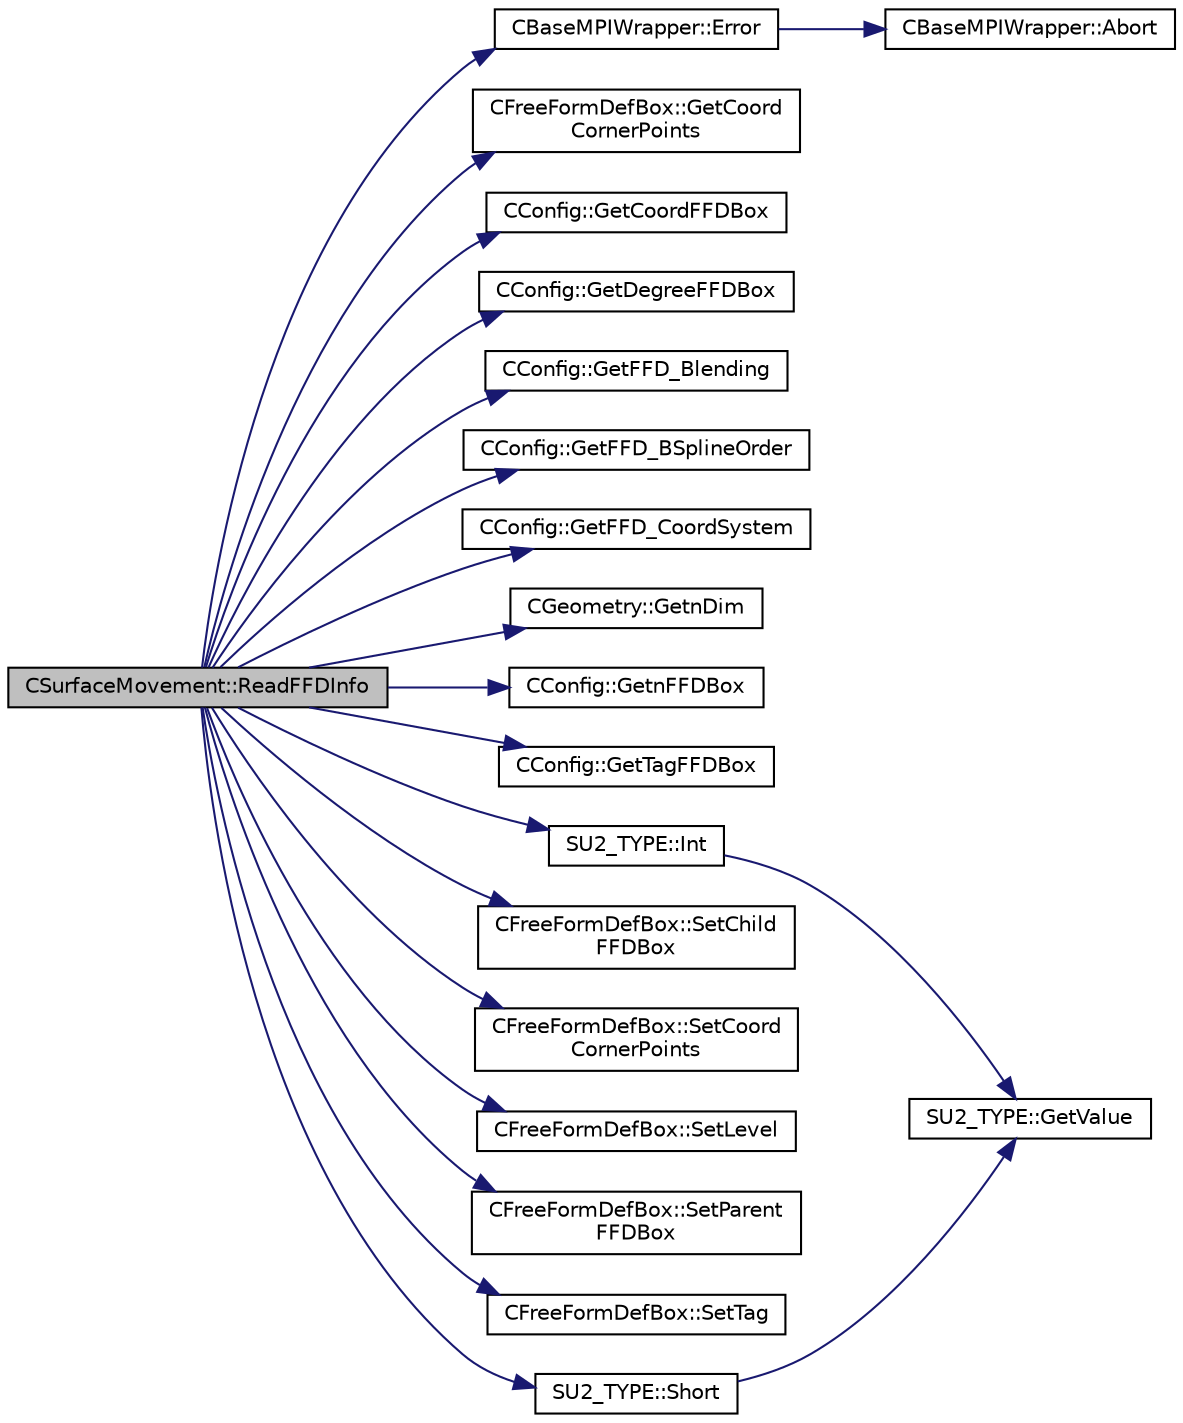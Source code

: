 digraph "CSurfaceMovement::ReadFFDInfo"
{
 // LATEX_PDF_SIZE
  edge [fontname="Helvetica",fontsize="10",labelfontname="Helvetica",labelfontsize="10"];
  node [fontname="Helvetica",fontsize="10",shape=record];
  rankdir="LR";
  Node1 [label="CSurfaceMovement::ReadFFDInfo",height=0.2,width=0.4,color="black", fillcolor="grey75", style="filled", fontcolor="black",tooltip="Read the free form information from the grid input file."];
  Node1 -> Node2 [color="midnightblue",fontsize="10",style="solid",fontname="Helvetica"];
  Node2 [label="CBaseMPIWrapper::Error",height=0.2,width=0.4,color="black", fillcolor="white", style="filled",URL="$classCBaseMPIWrapper.html#a04457c47629bda56704e6a8804833eeb",tooltip=" "];
  Node2 -> Node3 [color="midnightblue",fontsize="10",style="solid",fontname="Helvetica"];
  Node3 [label="CBaseMPIWrapper::Abort",height=0.2,width=0.4,color="black", fillcolor="white", style="filled",URL="$classCBaseMPIWrapper.html#af7297d861dca86b45cf561b6ab642e8f",tooltip=" "];
  Node1 -> Node4 [color="midnightblue",fontsize="10",style="solid",fontname="Helvetica"];
  Node4 [label="CFreeFormDefBox::GetCoord\lCornerPoints",height=0.2,width=0.4,color="black", fillcolor="white", style="filled",URL="$classCFreeFormDefBox.html#a0d9cc216d53327e239b7b75173ff3b9a",tooltip="Get the coordinates of the corner points."];
  Node1 -> Node5 [color="midnightblue",fontsize="10",style="solid",fontname="Helvetica"];
  Node5 [label="CConfig::GetCoordFFDBox",height=0.2,width=0.4,color="black", fillcolor="white", style="filled",URL="$classCConfig.html#a0f97861d7423b25b29911e2f0e7a88aa",tooltip="Get the coordinates of the FFD corner points."];
  Node1 -> Node6 [color="midnightblue",fontsize="10",style="solid",fontname="Helvetica"];
  Node6 [label="CConfig::GetDegreeFFDBox",height=0.2,width=0.4,color="black", fillcolor="white", style="filled",URL="$classCConfig.html#abf1d289f10c8de4f5c498c3c1b6e0027",tooltip="Get the degree of the FFD corner points."];
  Node1 -> Node7 [color="midnightblue",fontsize="10",style="solid",fontname="Helvetica"];
  Node7 [label="CConfig::GetFFD_Blending",height=0.2,width=0.4,color="black", fillcolor="white", style="filled",URL="$classCConfig.html#aff8f28391b7ff18c0b9b2564551f4283",tooltip="Get the kind of FFD Blending function."];
  Node1 -> Node8 [color="midnightblue",fontsize="10",style="solid",fontname="Helvetica"];
  Node8 [label="CConfig::GetFFD_BSplineOrder",height=0.2,width=0.4,color="black", fillcolor="white", style="filled",URL="$classCConfig.html#a6ce10b50d5aacbf95fec5dcd1af4c8c3",tooltip="Get the kind BSpline Order in i,j,k direction."];
  Node1 -> Node9 [color="midnightblue",fontsize="10",style="solid",fontname="Helvetica"];
  Node9 [label="CConfig::GetFFD_CoordSystem",height=0.2,width=0.4,color="black", fillcolor="white", style="filled",URL="$classCConfig.html#a021684afea5232355bfac7c66291f745",tooltip="Get the coordinate system that we are going to use to define the FFD."];
  Node1 -> Node10 [color="midnightblue",fontsize="10",style="solid",fontname="Helvetica"];
  Node10 [label="CGeometry::GetnDim",height=0.2,width=0.4,color="black", fillcolor="white", style="filled",URL="$classCGeometry.html#ace7f7fe876f629f5bd5f92d4805a1a4b",tooltip="Get number of coordinates."];
  Node1 -> Node11 [color="midnightblue",fontsize="10",style="solid",fontname="Helvetica"];
  Node11 [label="CConfig::GetnFFDBox",height=0.2,width=0.4,color="black", fillcolor="white", style="filled",URL="$classCConfig.html#a666e3d703600e4182e5434c7194d1cb2",tooltip="Get the number of FFD boxes."];
  Node1 -> Node12 [color="midnightblue",fontsize="10",style="solid",fontname="Helvetica"];
  Node12 [label="CConfig::GetTagFFDBox",height=0.2,width=0.4,color="black", fillcolor="white", style="filled",URL="$classCConfig.html#a4f1ddc66eaee8f6667a2a902419c771e",tooltip="Get the FFD Tag of a particular FFD box."];
  Node1 -> Node13 [color="midnightblue",fontsize="10",style="solid",fontname="Helvetica"];
  Node13 [label="SU2_TYPE::Int",height=0.2,width=0.4,color="black", fillcolor="white", style="filled",URL="$namespaceSU2__TYPE.html#a6b48817766d8a6486caa2807a52f6bae",tooltip="Casts the primitive value to int (uses GetValue, already implemented for each type)."];
  Node13 -> Node14 [color="midnightblue",fontsize="10",style="solid",fontname="Helvetica"];
  Node14 [label="SU2_TYPE::GetValue",height=0.2,width=0.4,color="black", fillcolor="white", style="filled",URL="$namespaceSU2__TYPE.html#adf52a59d6f4e578f7915ec9abbf7cb22",tooltip="Get the (primitive) value of the datatype (needs to be specialized for active types)."];
  Node1 -> Node15 [color="midnightblue",fontsize="10",style="solid",fontname="Helvetica"];
  Node15 [label="CFreeFormDefBox::SetChild\lFFDBox",height=0.2,width=0.4,color="black", fillcolor="white", style="filled",URL="$classCFreeFormDefBox.html#a63b8aec22c3d7e8ed2638376fe6a4524",tooltip="Add to the vector of child FFDBoxes a new FFD FFDBox."];
  Node1 -> Node16 [color="midnightblue",fontsize="10",style="solid",fontname="Helvetica"];
  Node16 [label="CFreeFormDefBox::SetCoord\lCornerPoints",height=0.2,width=0.4,color="black", fillcolor="white", style="filled",URL="$classCFreeFormDefBox.html#a4dd4d6054d473146b7096c0091c04933",tooltip="Set the coordinates of the corner points."];
  Node1 -> Node17 [color="midnightblue",fontsize="10",style="solid",fontname="Helvetica"];
  Node17 [label="CFreeFormDefBox::SetLevel",height=0.2,width=0.4,color="black", fillcolor="white", style="filled",URL="$classCFreeFormDefBox.html#a389077591c3bd608580b4e01ed3003fb",tooltip="Set the nested level of the FFDBox."];
  Node1 -> Node18 [color="midnightblue",fontsize="10",style="solid",fontname="Helvetica"];
  Node18 [label="CFreeFormDefBox::SetParent\lFFDBox",height=0.2,width=0.4,color="black", fillcolor="white", style="filled",URL="$classCFreeFormDefBox.html#a3d02cc5a05456eaca22541cecd181848",tooltip="Add to the vector of parent FFDBoxes a new FFD FFDBox."];
  Node1 -> Node19 [color="midnightblue",fontsize="10",style="solid",fontname="Helvetica"];
  Node19 [label="CFreeFormDefBox::SetTag",height=0.2,width=0.4,color="black", fillcolor="white", style="filled",URL="$classCFreeFormDefBox.html#a4c2d3459d0b3d1e0789f2153f6183b1a",tooltip="Set the tag that identify a FFDBox."];
  Node1 -> Node20 [color="midnightblue",fontsize="10",style="solid",fontname="Helvetica"];
  Node20 [label="SU2_TYPE::Short",height=0.2,width=0.4,color="black", fillcolor="white", style="filled",URL="$namespaceSU2__TYPE.html#a30b9631dab5a12a0c4a93552ff302f0a",tooltip="Casts the primitive value to short (uses GetValue, already implemented for each type)."];
  Node20 -> Node14 [color="midnightblue",fontsize="10",style="solid",fontname="Helvetica"];
}

